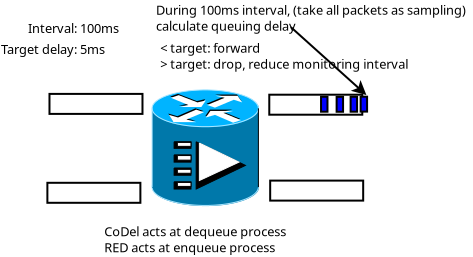 <?xml version="1.0" encoding="UTF-8"?>
<dia:diagram xmlns:dia="http://www.lysator.liu.se/~alla/dia/">
  <dia:layer name="Background" visible="true" active="true">
    <dia:object type="Cisco - Broadband router" version="1" id="O0">
      <dia:attribute name="obj_pos">
        <dia:point val="8.73,19.95"/>
      </dia:attribute>
      <dia:attribute name="obj_bb">
        <dia:rectangle val="8.729,19.95;14.076,25.76"/>
      </dia:attribute>
      <dia:attribute name="meta">
        <dia:composite type="dict"/>
      </dia:attribute>
      <dia:attribute name="elem_corner">
        <dia:point val="8.73,19.95"/>
      </dia:attribute>
      <dia:attribute name="elem_width">
        <dia:real val="5.346"/>
      </dia:attribute>
      <dia:attribute name="elem_height">
        <dia:real val="5.809"/>
      </dia:attribute>
      <dia:attribute name="line_width">
        <dia:real val="0.1"/>
      </dia:attribute>
      <dia:attribute name="line_colour">
        <dia:color val="#000000"/>
      </dia:attribute>
      <dia:attribute name="fill_colour">
        <dia:color val="#ffffff"/>
      </dia:attribute>
      <dia:attribute name="show_background">
        <dia:boolean val="true"/>
      </dia:attribute>
      <dia:attribute name="line_style">
        <dia:enum val="0"/>
        <dia:real val="1"/>
      </dia:attribute>
      <dia:attribute name="flip_horizontal">
        <dia:boolean val="false"/>
      </dia:attribute>
      <dia:attribute name="flip_vertical">
        <dia:boolean val="false"/>
      </dia:attribute>
      <dia:attribute name="subscale">
        <dia:real val="1"/>
      </dia:attribute>
    </dia:object>
    <dia:object type="Standard - Box" version="0" id="O1">
      <dia:attribute name="obj_pos">
        <dia:point val="3.6,20.15"/>
      </dia:attribute>
      <dia:attribute name="obj_bb">
        <dia:rectangle val="3.55,20.1;8.3,21.2"/>
      </dia:attribute>
      <dia:attribute name="elem_corner">
        <dia:point val="3.6,20.15"/>
      </dia:attribute>
      <dia:attribute name="elem_width">
        <dia:real val="4.65"/>
      </dia:attribute>
      <dia:attribute name="elem_height">
        <dia:real val="1.0"/>
      </dia:attribute>
      <dia:attribute name="show_background">
        <dia:boolean val="true"/>
      </dia:attribute>
    </dia:object>
    <dia:object type="Standard - Box" version="0" id="O2">
      <dia:attribute name="obj_pos">
        <dia:point val="3.495,24.595"/>
      </dia:attribute>
      <dia:attribute name="obj_bb">
        <dia:rectangle val="3.445,24.545;8.195,25.645"/>
      </dia:attribute>
      <dia:attribute name="elem_corner">
        <dia:point val="3.495,24.595"/>
      </dia:attribute>
      <dia:attribute name="elem_width">
        <dia:real val="4.65"/>
      </dia:attribute>
      <dia:attribute name="elem_height">
        <dia:real val="1.0"/>
      </dia:attribute>
      <dia:attribute name="show_background">
        <dia:boolean val="true"/>
      </dia:attribute>
    </dia:object>
    <dia:object type="Standard - Box" version="0" id="O3">
      <dia:attribute name="obj_pos">
        <dia:point val="14.59,20.19"/>
      </dia:attribute>
      <dia:attribute name="obj_bb">
        <dia:rectangle val="14.54,20.14;19.29,21.24"/>
      </dia:attribute>
      <dia:attribute name="elem_corner">
        <dia:point val="14.59,20.19"/>
      </dia:attribute>
      <dia:attribute name="elem_width">
        <dia:real val="4.65"/>
      </dia:attribute>
      <dia:attribute name="elem_height">
        <dia:real val="1.0"/>
      </dia:attribute>
      <dia:attribute name="show_background">
        <dia:boolean val="true"/>
      </dia:attribute>
    </dia:object>
    <dia:object type="Standard - Box" version="0" id="O4">
      <dia:attribute name="obj_pos">
        <dia:point val="14.635,24.485"/>
      </dia:attribute>
      <dia:attribute name="obj_bb">
        <dia:rectangle val="14.585,24.435;19.335,25.535"/>
      </dia:attribute>
      <dia:attribute name="elem_corner">
        <dia:point val="14.635,24.485"/>
      </dia:attribute>
      <dia:attribute name="elem_width">
        <dia:real val="4.65"/>
      </dia:attribute>
      <dia:attribute name="elem_height">
        <dia:real val="1.0"/>
      </dia:attribute>
      <dia:attribute name="show_background">
        <dia:boolean val="true"/>
      </dia:attribute>
    </dia:object>
    <dia:object type="Standard - Text" version="1" id="O5">
      <dia:attribute name="obj_pos">
        <dia:point val="2.526,17.104"/>
      </dia:attribute>
      <dia:attribute name="obj_bb">
        <dia:rectangle val="2.526,16.464;7.008,17.237"/>
      </dia:attribute>
      <dia:attribute name="text">
        <dia:composite type="text">
          <dia:attribute name="string">
            <dia:string>#Interval: 100ms#</dia:string>
          </dia:attribute>
          <dia:attribute name="font">
            <dia:font family="sans" style="0" name="Helvetica"/>
          </dia:attribute>
          <dia:attribute name="height">
            <dia:real val="0.8"/>
          </dia:attribute>
          <dia:attribute name="pos">
            <dia:point val="2.526,17.104"/>
          </dia:attribute>
          <dia:attribute name="color">
            <dia:color val="#000000"/>
          </dia:attribute>
          <dia:attribute name="alignment">
            <dia:enum val="0"/>
          </dia:attribute>
        </dia:composite>
      </dia:attribute>
      <dia:attribute name="valign">
        <dia:enum val="3"/>
      </dia:attribute>
    </dia:object>
    <dia:object type="Standard - Text" version="1" id="O6">
      <dia:attribute name="obj_pos">
        <dia:point val="1.176,18.154"/>
      </dia:attribute>
      <dia:attribute name="obj_bb">
        <dia:rectangle val="1.176,17.514;6.318,18.287"/>
      </dia:attribute>
      <dia:attribute name="text">
        <dia:composite type="text">
          <dia:attribute name="string">
            <dia:string>#Target delay: 5ms#</dia:string>
          </dia:attribute>
          <dia:attribute name="font">
            <dia:font family="sans" style="0" name="Helvetica"/>
          </dia:attribute>
          <dia:attribute name="height">
            <dia:real val="0.8"/>
          </dia:attribute>
          <dia:attribute name="pos">
            <dia:point val="1.176,18.154"/>
          </dia:attribute>
          <dia:attribute name="color">
            <dia:color val="#000000"/>
          </dia:attribute>
          <dia:attribute name="alignment">
            <dia:enum val="0"/>
          </dia:attribute>
        </dia:composite>
      </dia:attribute>
      <dia:attribute name="valign">
        <dia:enum val="3"/>
      </dia:attribute>
    </dia:object>
    <dia:object type="Standard - Box" version="0" id="O7">
      <dia:attribute name="obj_pos">
        <dia:point val="17.178,20.294"/>
      </dia:attribute>
      <dia:attribute name="obj_bb">
        <dia:rectangle val="17.128,20.244;17.55,21.09"/>
      </dia:attribute>
      <dia:attribute name="elem_corner">
        <dia:point val="17.178,20.294"/>
      </dia:attribute>
      <dia:attribute name="elem_width">
        <dia:real val="0.322"/>
      </dia:attribute>
      <dia:attribute name="elem_height">
        <dia:real val="0.746"/>
      </dia:attribute>
      <dia:attribute name="border_width">
        <dia:real val="0.1"/>
      </dia:attribute>
      <dia:attribute name="inner_color">
        <dia:color val="#0000ff"/>
      </dia:attribute>
      <dia:attribute name="show_background">
        <dia:boolean val="true"/>
      </dia:attribute>
    </dia:object>
    <dia:object type="Standard - Box" version="0" id="O8">
      <dia:attribute name="obj_pos">
        <dia:point val="18.657,20.294"/>
      </dia:attribute>
      <dia:attribute name="obj_bb">
        <dia:rectangle val="18.607,20.244;19.029,21.089"/>
      </dia:attribute>
      <dia:attribute name="elem_corner">
        <dia:point val="18.657,20.294"/>
      </dia:attribute>
      <dia:attribute name="elem_width">
        <dia:real val="0.322"/>
      </dia:attribute>
      <dia:attribute name="elem_height">
        <dia:real val="0.746"/>
      </dia:attribute>
      <dia:attribute name="border_width">
        <dia:real val="0.1"/>
      </dia:attribute>
      <dia:attribute name="inner_color">
        <dia:color val="#0000ff"/>
      </dia:attribute>
      <dia:attribute name="show_background">
        <dia:boolean val="true"/>
      </dia:attribute>
    </dia:object>
    <dia:object type="Standard - Box" version="0" id="O9">
      <dia:attribute name="obj_pos">
        <dia:point val="17.957,20.297"/>
      </dia:attribute>
      <dia:attribute name="obj_bb">
        <dia:rectangle val="17.907,20.247;18.328,21.093"/>
      </dia:attribute>
      <dia:attribute name="elem_corner">
        <dia:point val="17.957,20.297"/>
      </dia:attribute>
      <dia:attribute name="elem_width">
        <dia:real val="0.322"/>
      </dia:attribute>
      <dia:attribute name="elem_height">
        <dia:real val="0.746"/>
      </dia:attribute>
      <dia:attribute name="border_width">
        <dia:real val="0.1"/>
      </dia:attribute>
      <dia:attribute name="inner_color">
        <dia:color val="#0000ff"/>
      </dia:attribute>
      <dia:attribute name="show_background">
        <dia:boolean val="true"/>
      </dia:attribute>
    </dia:object>
    <dia:object type="Standard - Box" version="0" id="O10">
      <dia:attribute name="obj_pos">
        <dia:point val="19.158,20.289"/>
      </dia:attribute>
      <dia:attribute name="obj_bb">
        <dia:rectangle val="19.108,20.239;19.53,21.084"/>
      </dia:attribute>
      <dia:attribute name="elem_corner">
        <dia:point val="19.158,20.289"/>
      </dia:attribute>
      <dia:attribute name="elem_width">
        <dia:real val="0.322"/>
      </dia:attribute>
      <dia:attribute name="elem_height">
        <dia:real val="0.746"/>
      </dia:attribute>
      <dia:attribute name="border_width">
        <dia:real val="0.1"/>
      </dia:attribute>
      <dia:attribute name="inner_color">
        <dia:color val="#0000ff"/>
      </dia:attribute>
      <dia:attribute name="show_background">
        <dia:boolean val="true"/>
      </dia:attribute>
    </dia:object>
    <dia:object type="Standard - Text" version="1" id="O11">
      <dia:attribute name="obj_pos">
        <dia:point val="8.928,16.19"/>
      </dia:attribute>
      <dia:attribute name="obj_bb">
        <dia:rectangle val="8.928,15.55;23.978,17.123"/>
      </dia:attribute>
      <dia:attribute name="text">
        <dia:composite type="text">
          <dia:attribute name="string">
            <dia:string>#During 100ms interval, (take all packets as sampling)
calculate queuing delay#</dia:string>
          </dia:attribute>
          <dia:attribute name="font">
            <dia:font family="sans" style="0" name="Helvetica"/>
          </dia:attribute>
          <dia:attribute name="height">
            <dia:real val="0.8"/>
          </dia:attribute>
          <dia:attribute name="pos">
            <dia:point val="8.928,16.19"/>
          </dia:attribute>
          <dia:attribute name="color">
            <dia:color val="#000000"/>
          </dia:attribute>
          <dia:attribute name="alignment">
            <dia:enum val="0"/>
          </dia:attribute>
        </dia:composite>
      </dia:attribute>
      <dia:attribute name="valign">
        <dia:enum val="3"/>
      </dia:attribute>
    </dia:object>
    <dia:object type="Standard - Line" version="0" id="O12">
      <dia:attribute name="obj_pos">
        <dia:point val="15.669,16.812"/>
      </dia:attribute>
      <dia:attribute name="obj_bb">
        <dia:rectangle val="15.598,16.742;19.529,20.283"/>
      </dia:attribute>
      <dia:attribute name="conn_endpoints">
        <dia:point val="15.669,16.812"/>
        <dia:point val="19.446,20.208"/>
      </dia:attribute>
      <dia:attribute name="numcp">
        <dia:int val="1"/>
      </dia:attribute>
      <dia:attribute name="end_arrow">
        <dia:enum val="22"/>
      </dia:attribute>
      <dia:attribute name="end_arrow_length">
        <dia:real val="0.5"/>
      </dia:attribute>
      <dia:attribute name="end_arrow_width">
        <dia:real val="0.5"/>
      </dia:attribute>
    </dia:object>
    <dia:object type="Standard - Text" version="1" id="O13">
      <dia:attribute name="obj_pos">
        <dia:point val="9.138,18.088"/>
      </dia:attribute>
      <dia:attribute name="obj_bb">
        <dia:rectangle val="9.138,17.448;21.045,19.021"/>
      </dia:attribute>
      <dia:attribute name="text">
        <dia:composite type="text">
          <dia:attribute name="string">
            <dia:string>#&lt; target: forward
&gt; target: drop, reduce monitoring interval#</dia:string>
          </dia:attribute>
          <dia:attribute name="font">
            <dia:font family="sans" style="0" name="Helvetica"/>
          </dia:attribute>
          <dia:attribute name="height">
            <dia:real val="0.8"/>
          </dia:attribute>
          <dia:attribute name="pos">
            <dia:point val="9.138,18.088"/>
          </dia:attribute>
          <dia:attribute name="color">
            <dia:color val="#000000"/>
          </dia:attribute>
          <dia:attribute name="alignment">
            <dia:enum val="0"/>
          </dia:attribute>
        </dia:composite>
      </dia:attribute>
      <dia:attribute name="valign">
        <dia:enum val="3"/>
      </dia:attribute>
    </dia:object>
    <dia:object type="Standard - Text" version="1" id="O14">
      <dia:attribute name="obj_pos">
        <dia:point val="6.341,27.271"/>
      </dia:attribute>
      <dia:attribute name="obj_bb">
        <dia:rectangle val="6.341,26.611;15.066,28.242"/>
      </dia:attribute>
      <dia:attribute name="text">
        <dia:composite type="text">
          <dia:attribute name="string">
            <dia:string>#CoDel acts at dequeue process
RED acts at enqueue process#</dia:string>
          </dia:attribute>
          <dia:attribute name="font">
            <dia:font family="sans" style="0" name="Helvetica"/>
          </dia:attribute>
          <dia:attribute name="height">
            <dia:real val="0.8"/>
          </dia:attribute>
          <dia:attribute name="pos">
            <dia:point val="6.341,27.271"/>
          </dia:attribute>
          <dia:attribute name="color">
            <dia:color val="#000000"/>
          </dia:attribute>
          <dia:attribute name="alignment">
            <dia:enum val="0"/>
          </dia:attribute>
        </dia:composite>
      </dia:attribute>
      <dia:attribute name="valign">
        <dia:enum val="3"/>
      </dia:attribute>
    </dia:object>
  </dia:layer>
</dia:diagram>
